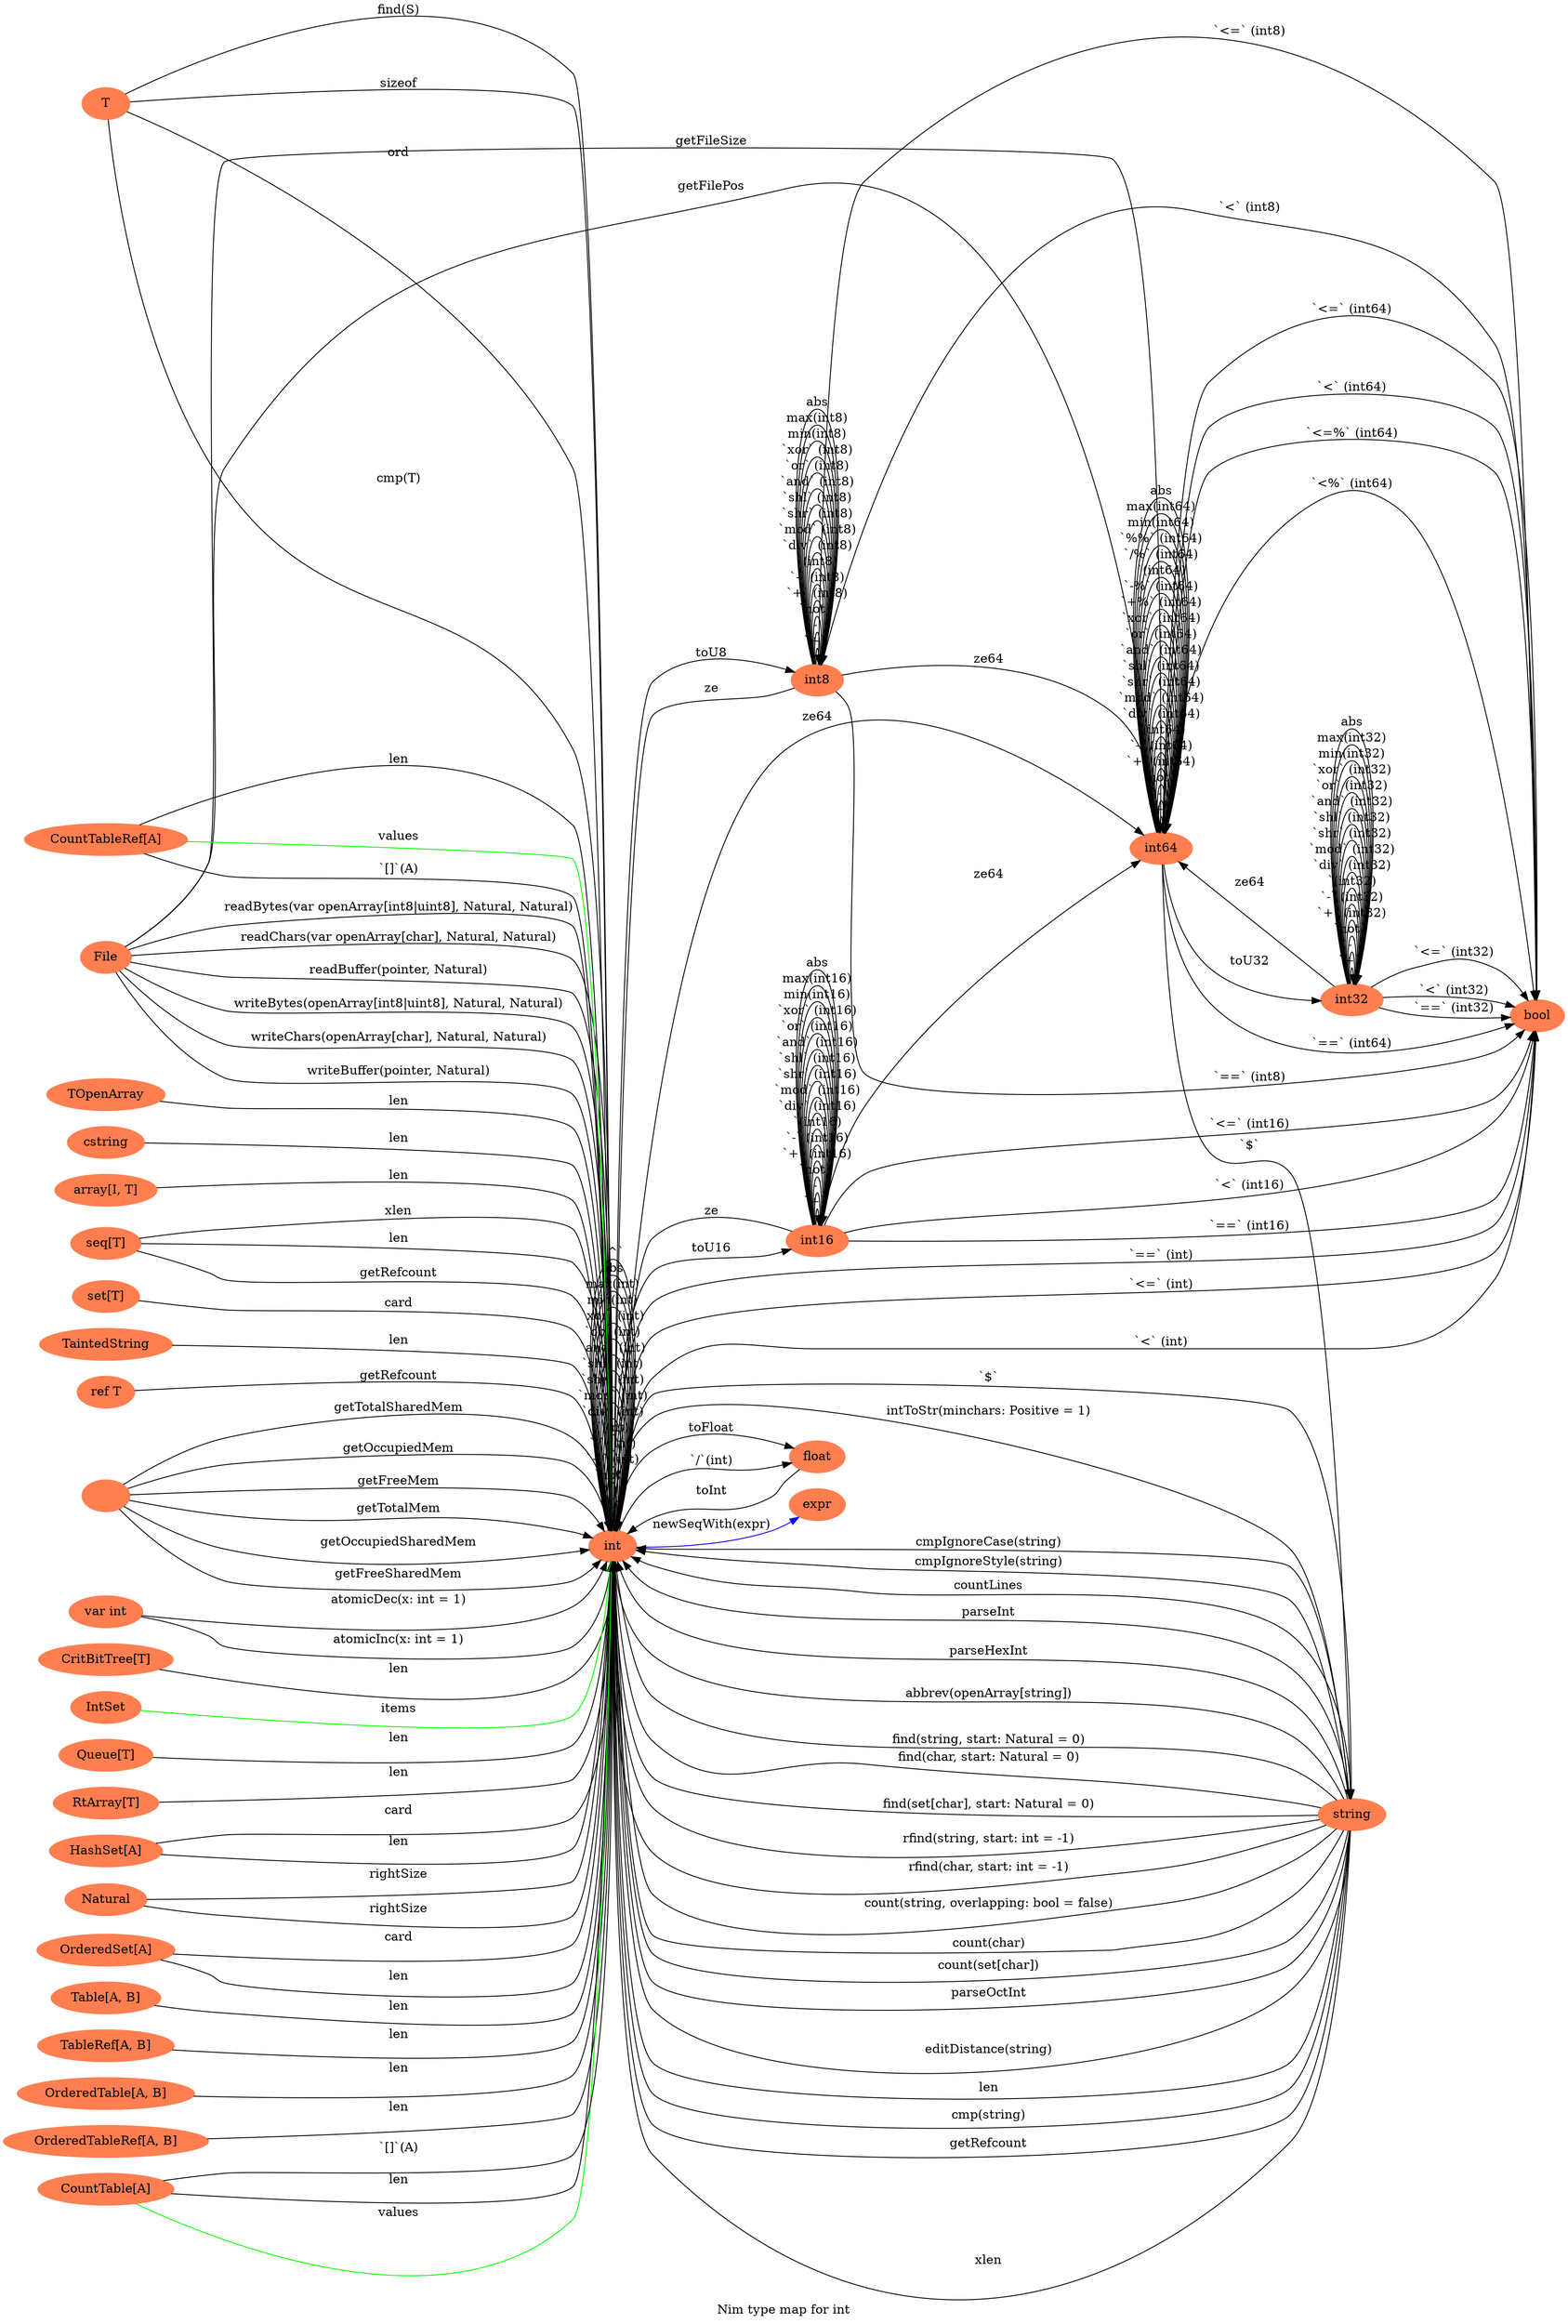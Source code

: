digraph {
graph [
label = "Nim type map for int";
rankdir=LR;
];
node[color=coral, style=filled, label="T" ] N0;
node[color=coral, style=filled, label="int" ] N1;
N0 -> N1 [color="", label="sizeof" ];
node[color=coral, style=filled, label="TOpenArray" ] N2;
N2 -> N1 [color="", label="len" ];
node[color=coral, style=filled, label="string" ] N3;
N3 -> N1 [color="", label="len" ];
node[color=coral, style=filled, label="cstring" ] N4;
N4 -> N1 [color="", label="len" ];
node[color=coral, style=filled, label="array[I, T]" ] N5;
N5 -> N1 [color="", label="len" ];
node[color=coral, style=filled, label="seq[T]" ] N6;
N6 -> N1 [color="", label="len" ];
node[color=coral, style=filled, label="set[T]" ] N7;
N7 -> N1 [color="", label="card" ];
N0 -> N1 [color="", label="ord" ];
node[color=coral, style=filled, label="int8" ] N8;
N8 -> N1 [color="", label="ze" ];
node[color=coral, style=filled, label="int16" ] N9;
N9 -> N1 [color="", label="ze" ];
node[color=coral, style=filled, label="int64" ] N10;
N8 -> N10 [color="", label="ze64" ];
N9 -> N10 [color="", label="ze64" ];
node[color=coral, style=filled, label="int32" ] N11;
N11 -> N10 [color="", label="ze64" ];
N1 -> N10 [color="", label="ze64" ];
N1 -> N8 [color="", label="toU8" ];
N1 -> N9 [color="", label="toU16" ];
N10 -> N11 [color="", label="toU32" ];
N1 -> N1 [color="", label="`+` " ];
N8 -> N8 [color="", label="`+` " ];
N9 -> N9 [color="", label="`+` " ];
N11 -> N11 [color="", label="`+` " ];
N10 -> N10 [color="", label="`+` " ];
N1 -> N1 [color="", label="`-` " ];
N8 -> N8 [color="", label="`-` " ];
N9 -> N9 [color="", label="`-` " ];
N11 -> N11 [color="", label="`-` " ];
N10 -> N10 [color="", label="`-` " ];
N1 -> N1 [color="", label="`not` " ];
N8 -> N8 [color="", label="`not` " ];
N9 -> N9 [color="", label="`not` " ];
N11 -> N11 [color="", label="`not` " ];
N10 -> N10 [color="", label="`not` " ];
N1 -> N1 [color="", label="`+` (int)" ];
N8 -> N8 [color="", label="`+` (int8)" ];
N9 -> N9 [color="", label="`+` (int16)" ];
N11 -> N11 [color="", label="`+` (int32)" ];
N10 -> N10 [color="", label="`+` (int64)" ];
N1 -> N1 [color="", label="`-` (int)" ];
N8 -> N8 [color="", label="`-` (int8)" ];
N9 -> N9 [color="", label="`-` (int16)" ];
N11 -> N11 [color="", label="`-` (int32)" ];
N10 -> N10 [color="", label="`-` (int64)" ];
N1 -> N1 [color="", label="`(int)" ];
N8 -> N8 [color="", label="`(int8)" ];
N9 -> N9 [color="", label="`(int16)" ];
N11 -> N11 [color="", label="`(int32)" ];
N10 -> N10 [color="", label="`(int64)" ];
N1 -> N1 [color="", label="`div` (int)" ];
N8 -> N8 [color="", label="`div` (int8)" ];
N9 -> N9 [color="", label="`div` (int16)" ];
N11 -> N11 [color="", label="`div` (int32)" ];
N10 -> N10 [color="", label="`div` (int64)" ];
N1 -> N1 [color="", label="`mod` (int)" ];
N8 -> N8 [color="", label="`mod` (int8)" ];
N9 -> N9 [color="", label="`mod` (int16)" ];
N11 -> N11 [color="", label="`mod` (int32)" ];
N10 -> N10 [color="", label="`mod` (int64)" ];
N1 -> N1 [color="", label="`shr` (int)" ];
N8 -> N8 [color="", label="`shr` (int8)" ];
N9 -> N9 [color="", label="`shr` (int16)" ];
N11 -> N11 [color="", label="`shr` (int32)" ];
N10 -> N10 [color="", label="`shr` (int64)" ];
N1 -> N1 [color="", label="`shl` (int)" ];
N8 -> N8 [color="", label="`shl` (int8)" ];
N9 -> N9 [color="", label="`shl` (int16)" ];
N11 -> N11 [color="", label="`shl` (int32)" ];
N10 -> N10 [color="", label="`shl` (int64)" ];
N1 -> N1 [color="", label="`and` (int)" ];
N8 -> N8 [color="", label="`and` (int8)" ];
N9 -> N9 [color="", label="`and` (int16)" ];
N11 -> N11 [color="", label="`and` (int32)" ];
N10 -> N10 [color="", label="`and` (int64)" ];
N1 -> N1 [color="", label="`or` (int)" ];
N8 -> N8 [color="", label="`or` (int8)" ];
N9 -> N9 [color="", label="`or` (int16)" ];
N11 -> N11 [color="", label="`or` (int32)" ];
N10 -> N10 [color="", label="`or` (int64)" ];
N1 -> N1 [color="", label="`xor` (int)" ];
N8 -> N8 [color="", label="`xor` (int8)" ];
N9 -> N9 [color="", label="`xor` (int16)" ];
N11 -> N11 [color="", label="`xor` (int32)" ];
N10 -> N10 [color="", label="`xor` (int64)" ];
node[color=coral, style=filled, label="bool" ] N12;
N1 -> N12 [color="", label="`==` (int)" ];
N8 -> N12 [color="", label="`==` (int8)" ];
N9 -> N12 [color="", label="`==` (int16)" ];
N11 -> N12 [color="", label="`==` (int32)" ];
N10 -> N12 [color="", label="`==` (int64)" ];
N1 -> N12 [color="", label="`<=` (int)" ];
N8 -> N12 [color="", label="`<=` (int8)" ];
N9 -> N12 [color="", label="`<=` (int16)" ];
N11 -> N12 [color="", label="`<=` (int32)" ];
N10 -> N12 [color="", label="`<=` (int64)" ];
N1 -> N12 [color="", label="`<` (int)" ];
N8 -> N12 [color="", label="`<` (int8)" ];
N9 -> N12 [color="", label="`<` (int16)" ];
N11 -> N12 [color="", label="`<` (int32)" ];
N10 -> N12 [color="", label="`<` (int64)" ];
N10 -> N10 [color="", label="`+%` (int64)" ];
N10 -> N10 [color="", label="`-%` (int64)" ];
N10 -> N10 [color="", label="`(int64)" ];
N10 -> N10 [color="", label="`/%` (int64)" ];
N10 -> N10 [color="", label="`%%` (int64)" ];
N10 -> N12 [color="", label="`<=%` (int64)" ];
N10 -> N12 [color="", label="`<%` (int64)" ];
N0 -> N1 [color="", label="cmp(T)" ];
N3 -> N1 [color="", label="cmp(string)" ];
node[color=coral, style=filled, label="TaintedString" ] N13;
N13 -> N1 [color="", label="len" ];
node[color=coral, style=filled, label="float" ] N14;
N1 -> N14 [color="", label="toFloat" ];
N14 -> N1 [color="", label="toInt" ];
N1 -> N3 [color="", label="`$`" ];
N10 -> N3 [color="", label="`$`" ];
node[color=coral, style=filled, label="ref T" ] N15;
N15 -> N1 [color="", label="getRefcount" ];
N3 -> N1 [color="", label="getRefcount" ];
N6 -> N1 [color="", label="getRefcount" ];
node[color=coral, style=filled, label="" ] N16;
N16 -> N1 [color="", label="getOccupiedMem" ];
N16 -> N1 [color="", label="getFreeMem" ];
N16 -> N1 [color="", label="getTotalMem" ];
N16 -> N1 [color="", label="getOccupiedSharedMem" ];
N16 -> N1 [color="", label="getFreeSharedMem" ];
N16 -> N1 [color="", label="getTotalSharedMem" ];
N1 -> N1 [color="", label="min(int)" ];
N8 -> N8 [color="", label="min(int8)" ];
N9 -> N9 [color="", label="min(int16)" ];
N11 -> N11 [color="", label="min(int32)" ];
N10 -> N10 [color="", label="min(int64)" ];
N1 -> N1 [color="", label="max(int)" ];
N8 -> N8 [color="", label="max(int8)" ];
N9 -> N9 [color="", label="max(int16)" ];
N11 -> N11 [color="", label="max(int32)" ];
N10 -> N10 [color="", label="max(int64)" ];
N0 -> N1 [color="", label="find(S)" ];
N1 -> N1 [color="", label="abs" ];
N8 -> N8 [color="", label="abs" ];
N9 -> N9 [color="", label="abs" ];
N11 -> N11 [color="", label="abs" ];
N10 -> N10 [color="", label="abs" ];
node[color=coral, style=filled, label="File" ] N17;
N17 -> N10 [color="", label="getFileSize" ];
N17 -> N1 [color="", label="readBytes(var openArray[int8|uint8], Natural, Natural)" ];
N17 -> N1 [color="", label="readChars(var openArray[char], Natural, Natural)" ];
N17 -> N1 [color="", label="readBuffer(pointer, Natural)" ];
N17 -> N1 [color="", label="writeBytes(openArray[int8|uint8], Natural, Natural)" ];
N17 -> N1 [color="", label="writeChars(openArray[char], Natural, Natural)" ];
N17 -> N1 [color="", label="writeBuffer(pointer, Natural)" ];
N17 -> N10 [color="", label="getFilePos" ];
node[color=coral, style=filled, label="var int" ] N18;
N18 -> N1 [color="", label="atomicInc(x: int = 1)" ];
N18 -> N1 [color="", label="atomicDec(x: int = 1)" ];
N1 -> N14 [color="", label="`/`(int)" ];
N1 -> N1 [color="", label="`^`" ];
N3 -> N1 [color="", label="xlen" ];
N6 -> N1 [color="", label="xlen" ];
node[color=coral, style=filled, label="CritBitTree[T]" ] N19;
N19 -> N1 [color="", label="len" ];
node[color=coral, style=filled, label="IntSet" ] N20;
N20 -> N1 [color="green", label="items" ];
node[color=coral, style=filled, label="Queue[T]" ] N21;
N21 -> N1 [color="", label="len" ];
node[color=coral, style=filled, label="RtArray[T]" ] N22;
N22 -> N1 [color="", label="len" ];
node[color=coral, style=filled, label="expr" ] N23;
N1 -> N23 [color="blue", label="newSeqWith(expr)" ];
node[color=coral, style=filled, label="HashSet[A]" ] N24;
N24 -> N1 [color="", label="len" ];
N24 -> N1 [color="", label="card" ];
node[color=coral, style=filled, label="Natural" ] N25;
N25 -> N1 [color="", label="rightSize" ];
node[color=coral, style=filled, label="OrderedSet[A]" ] N26;
N26 -> N1 [color="", label="len" ];
N26 -> N1 [color="", label="card" ];
node[color=coral, style=filled, label="Table[A, B]" ] N27;
N27 -> N1 [color="", label="len" ];
N25 -> N1 [color="", label="rightSize" ];
node[color=coral, style=filled, label="TableRef[A, B]" ] N28;
N28 -> N1 [color="", label="len" ];
node[color=coral, style=filled, label="OrderedTable[A, B]" ] N29;
N29 -> N1 [color="", label="len" ];
node[color=coral, style=filled, label="OrderedTableRef[A, B]" ] N30;
N30 -> N1 [color="", label="len" ];
node[color=coral, style=filled, label="CountTable[A]" ] N31;
N31 -> N1 [color="", label="len" ];
N31 -> N1 [color="green", label="values" ];
N31 -> N1 [color="", label="`[]`(A)" ];
node[color=coral, style=filled, label="CountTableRef[A]" ] N32;
N32 -> N1 [color="", label="len" ];
N32 -> N1 [color="green", label="values" ];
N32 -> N1 [color="", label="`[]`(A)" ];
N3 -> N1 [color="", label="cmpIgnoreCase(string)" ];
N3 -> N1 [color="", label="cmpIgnoreStyle(string)" ];
N3 -> N1 [color="", label="countLines" ];
N1 -> N3 [color="", label="intToStr(minchars: Positive = 1)" ];
N3 -> N1 [color="", label="parseInt" ];
N3 -> N1 [color="", label="parseHexInt" ];
N3 -> N1 [color="", label="abbrev(openArray[string])" ];
N3 -> N1 [color="", label="find(string, start: Natural = 0)" ];
N3 -> N1 [color="", label="find(char, start: Natural = 0)" ];
N3 -> N1 [color="", label="find(set[char], start: Natural = 0)" ];
N3 -> N1 [color="", label="rfind(string, start: int = -1)" ];
N3 -> N1 [color="", label="rfind(char, start: int = -1)" ];
N3 -> N1 [color="", label="count(string, overlapping: bool = false)" ];
N3 -> N1 [color="", label="count(char)" ];
N3 -> N1 [color="", label="count(set[char])" ];
N3 -> N1 [color="", label="parseOctInt" ];
N3 -> N1 [color="", label="editDistance(string)" ];
}
